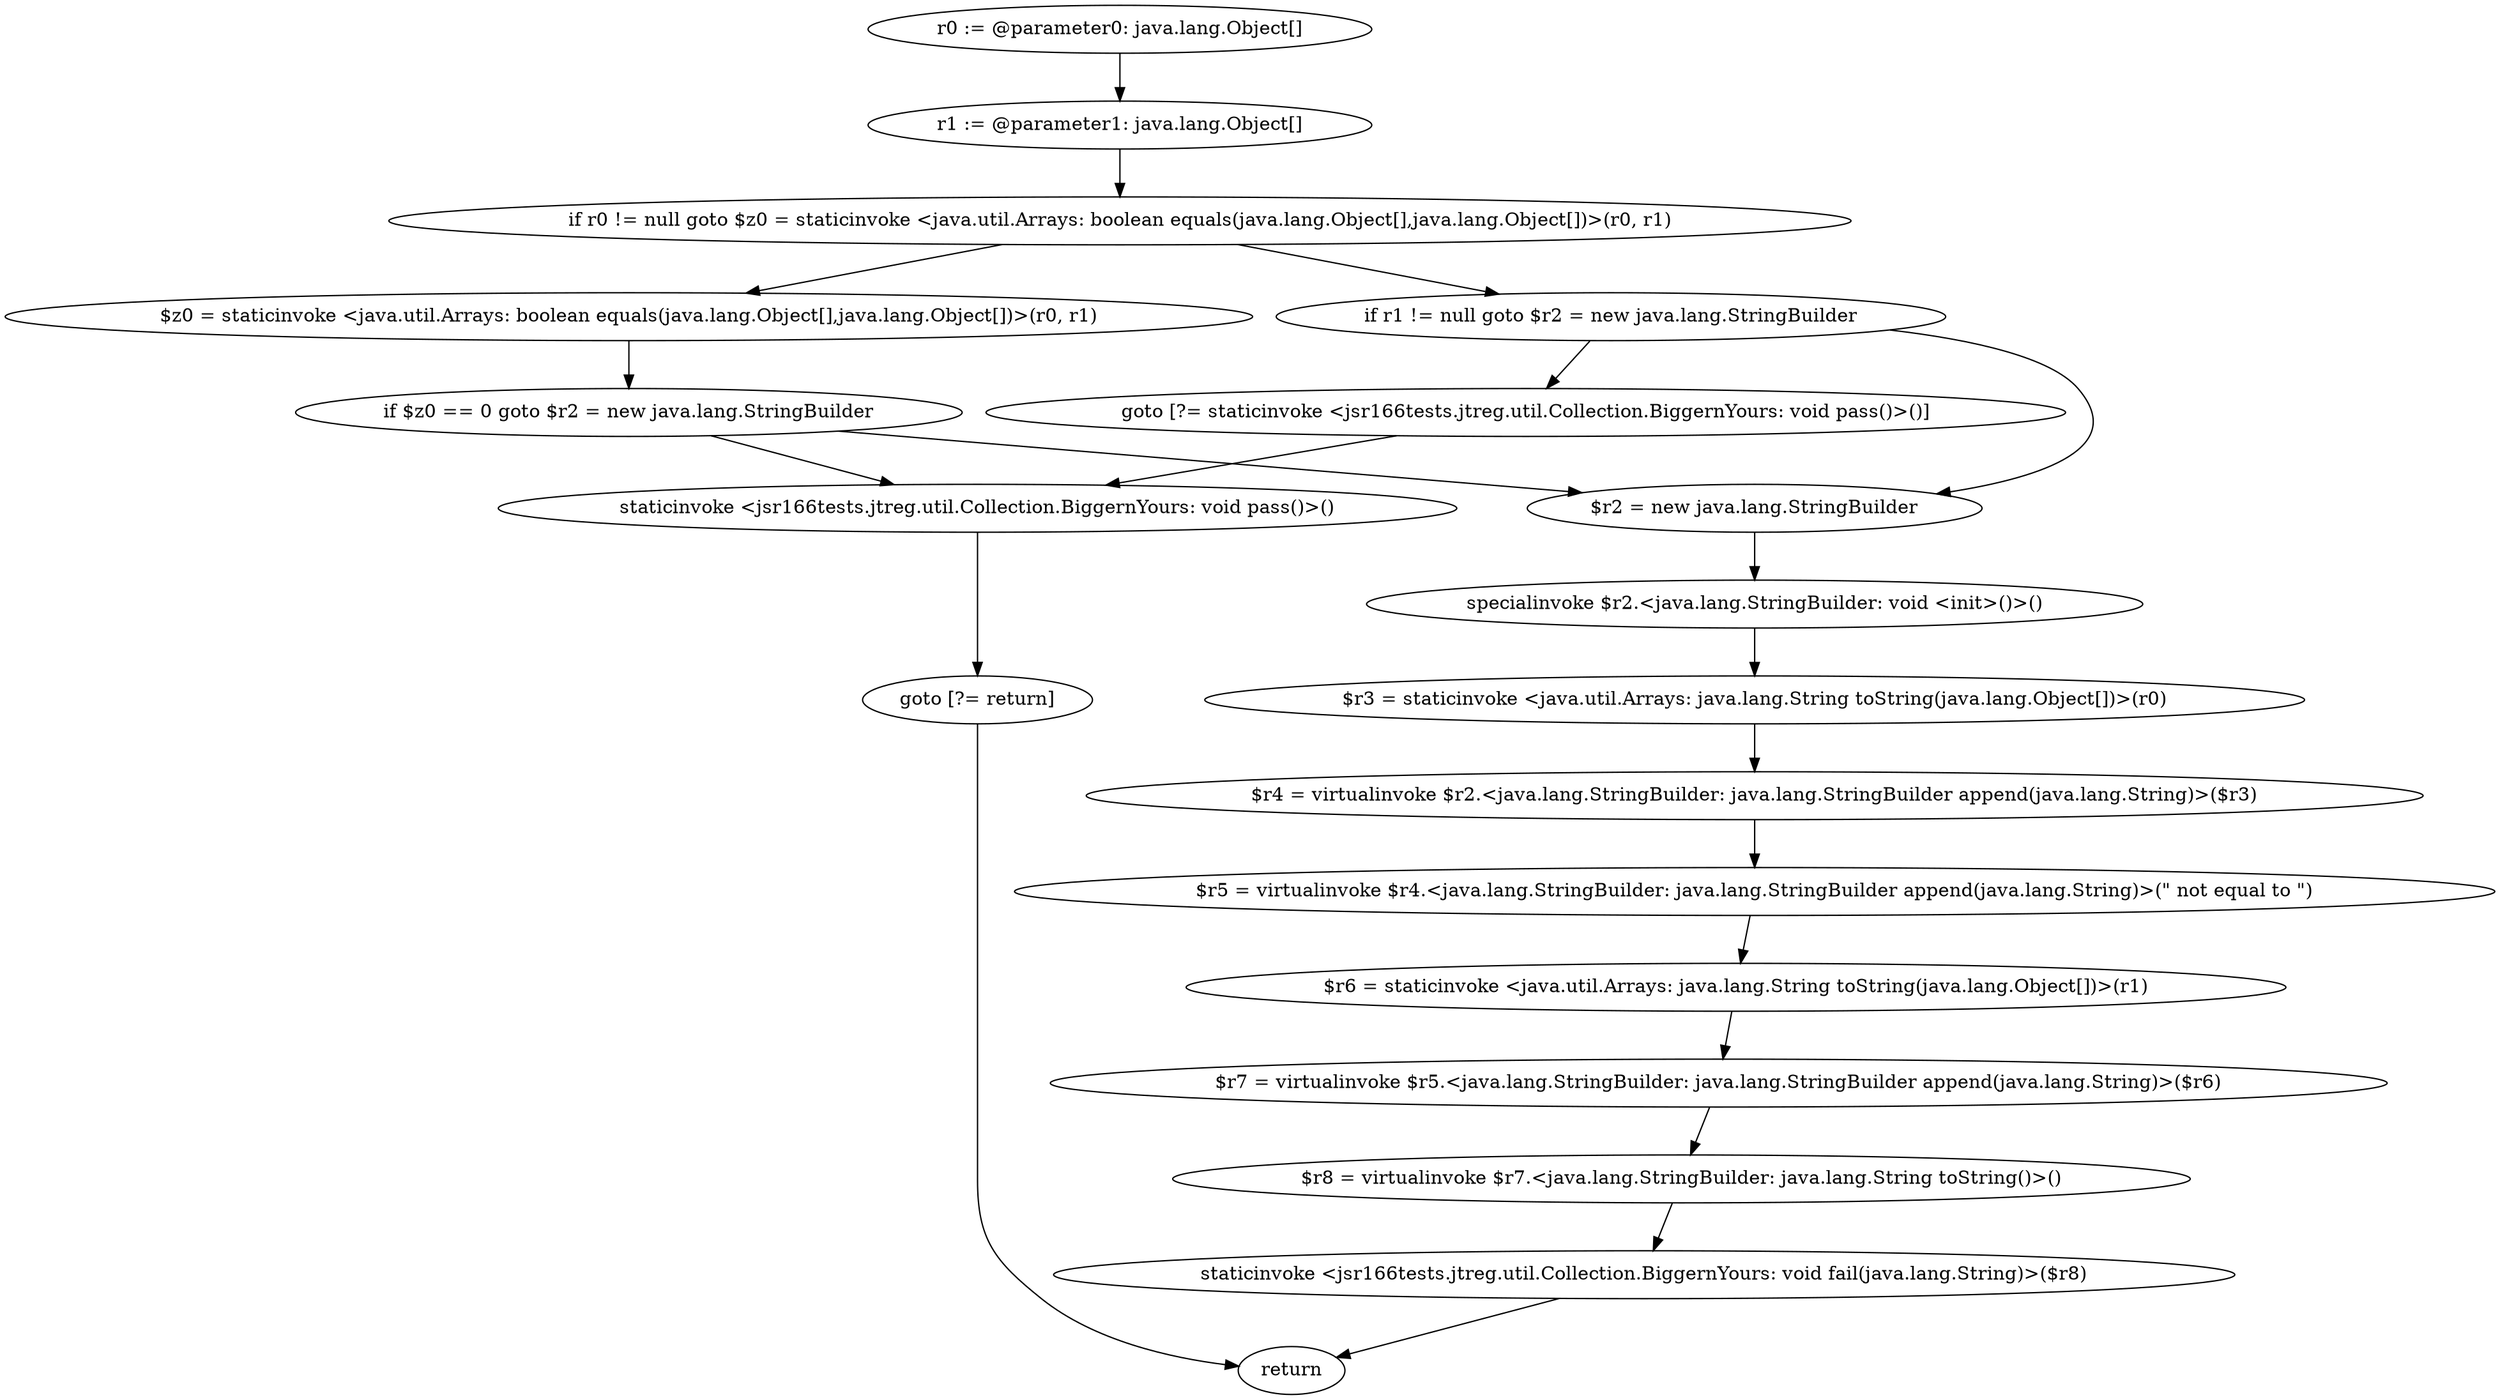 digraph "unitGraph" {
    "r0 := @parameter0: java.lang.Object[]"
    "r1 := @parameter1: java.lang.Object[]"
    "if r0 != null goto $z0 = staticinvoke <java.util.Arrays: boolean equals(java.lang.Object[],java.lang.Object[])>(r0, r1)"
    "if r1 != null goto $r2 = new java.lang.StringBuilder"
    "goto [?= staticinvoke <jsr166tests.jtreg.util.Collection.BiggernYours: void pass()>()]"
    "$z0 = staticinvoke <java.util.Arrays: boolean equals(java.lang.Object[],java.lang.Object[])>(r0, r1)"
    "if $z0 == 0 goto $r2 = new java.lang.StringBuilder"
    "staticinvoke <jsr166tests.jtreg.util.Collection.BiggernYours: void pass()>()"
    "goto [?= return]"
    "$r2 = new java.lang.StringBuilder"
    "specialinvoke $r2.<java.lang.StringBuilder: void <init>()>()"
    "$r3 = staticinvoke <java.util.Arrays: java.lang.String toString(java.lang.Object[])>(r0)"
    "$r4 = virtualinvoke $r2.<java.lang.StringBuilder: java.lang.StringBuilder append(java.lang.String)>($r3)"
    "$r5 = virtualinvoke $r4.<java.lang.StringBuilder: java.lang.StringBuilder append(java.lang.String)>(\" not equal to \")"
    "$r6 = staticinvoke <java.util.Arrays: java.lang.String toString(java.lang.Object[])>(r1)"
    "$r7 = virtualinvoke $r5.<java.lang.StringBuilder: java.lang.StringBuilder append(java.lang.String)>($r6)"
    "$r8 = virtualinvoke $r7.<java.lang.StringBuilder: java.lang.String toString()>()"
    "staticinvoke <jsr166tests.jtreg.util.Collection.BiggernYours: void fail(java.lang.String)>($r8)"
    "return"
    "r0 := @parameter0: java.lang.Object[]"->"r1 := @parameter1: java.lang.Object[]";
    "r1 := @parameter1: java.lang.Object[]"->"if r0 != null goto $z0 = staticinvoke <java.util.Arrays: boolean equals(java.lang.Object[],java.lang.Object[])>(r0, r1)";
    "if r0 != null goto $z0 = staticinvoke <java.util.Arrays: boolean equals(java.lang.Object[],java.lang.Object[])>(r0, r1)"->"if r1 != null goto $r2 = new java.lang.StringBuilder";
    "if r0 != null goto $z0 = staticinvoke <java.util.Arrays: boolean equals(java.lang.Object[],java.lang.Object[])>(r0, r1)"->"$z0 = staticinvoke <java.util.Arrays: boolean equals(java.lang.Object[],java.lang.Object[])>(r0, r1)";
    "if r1 != null goto $r2 = new java.lang.StringBuilder"->"goto [?= staticinvoke <jsr166tests.jtreg.util.Collection.BiggernYours: void pass()>()]";
    "if r1 != null goto $r2 = new java.lang.StringBuilder"->"$r2 = new java.lang.StringBuilder";
    "goto [?= staticinvoke <jsr166tests.jtreg.util.Collection.BiggernYours: void pass()>()]"->"staticinvoke <jsr166tests.jtreg.util.Collection.BiggernYours: void pass()>()";
    "$z0 = staticinvoke <java.util.Arrays: boolean equals(java.lang.Object[],java.lang.Object[])>(r0, r1)"->"if $z0 == 0 goto $r2 = new java.lang.StringBuilder";
    "if $z0 == 0 goto $r2 = new java.lang.StringBuilder"->"staticinvoke <jsr166tests.jtreg.util.Collection.BiggernYours: void pass()>()";
    "if $z0 == 0 goto $r2 = new java.lang.StringBuilder"->"$r2 = new java.lang.StringBuilder";
    "staticinvoke <jsr166tests.jtreg.util.Collection.BiggernYours: void pass()>()"->"goto [?= return]";
    "goto [?= return]"->"return";
    "$r2 = new java.lang.StringBuilder"->"specialinvoke $r2.<java.lang.StringBuilder: void <init>()>()";
    "specialinvoke $r2.<java.lang.StringBuilder: void <init>()>()"->"$r3 = staticinvoke <java.util.Arrays: java.lang.String toString(java.lang.Object[])>(r0)";
    "$r3 = staticinvoke <java.util.Arrays: java.lang.String toString(java.lang.Object[])>(r0)"->"$r4 = virtualinvoke $r2.<java.lang.StringBuilder: java.lang.StringBuilder append(java.lang.String)>($r3)";
    "$r4 = virtualinvoke $r2.<java.lang.StringBuilder: java.lang.StringBuilder append(java.lang.String)>($r3)"->"$r5 = virtualinvoke $r4.<java.lang.StringBuilder: java.lang.StringBuilder append(java.lang.String)>(\" not equal to \")";
    "$r5 = virtualinvoke $r4.<java.lang.StringBuilder: java.lang.StringBuilder append(java.lang.String)>(\" not equal to \")"->"$r6 = staticinvoke <java.util.Arrays: java.lang.String toString(java.lang.Object[])>(r1)";
    "$r6 = staticinvoke <java.util.Arrays: java.lang.String toString(java.lang.Object[])>(r1)"->"$r7 = virtualinvoke $r5.<java.lang.StringBuilder: java.lang.StringBuilder append(java.lang.String)>($r6)";
    "$r7 = virtualinvoke $r5.<java.lang.StringBuilder: java.lang.StringBuilder append(java.lang.String)>($r6)"->"$r8 = virtualinvoke $r7.<java.lang.StringBuilder: java.lang.String toString()>()";
    "$r8 = virtualinvoke $r7.<java.lang.StringBuilder: java.lang.String toString()>()"->"staticinvoke <jsr166tests.jtreg.util.Collection.BiggernYours: void fail(java.lang.String)>($r8)";
    "staticinvoke <jsr166tests.jtreg.util.Collection.BiggernYours: void fail(java.lang.String)>($r8)"->"return";
}
